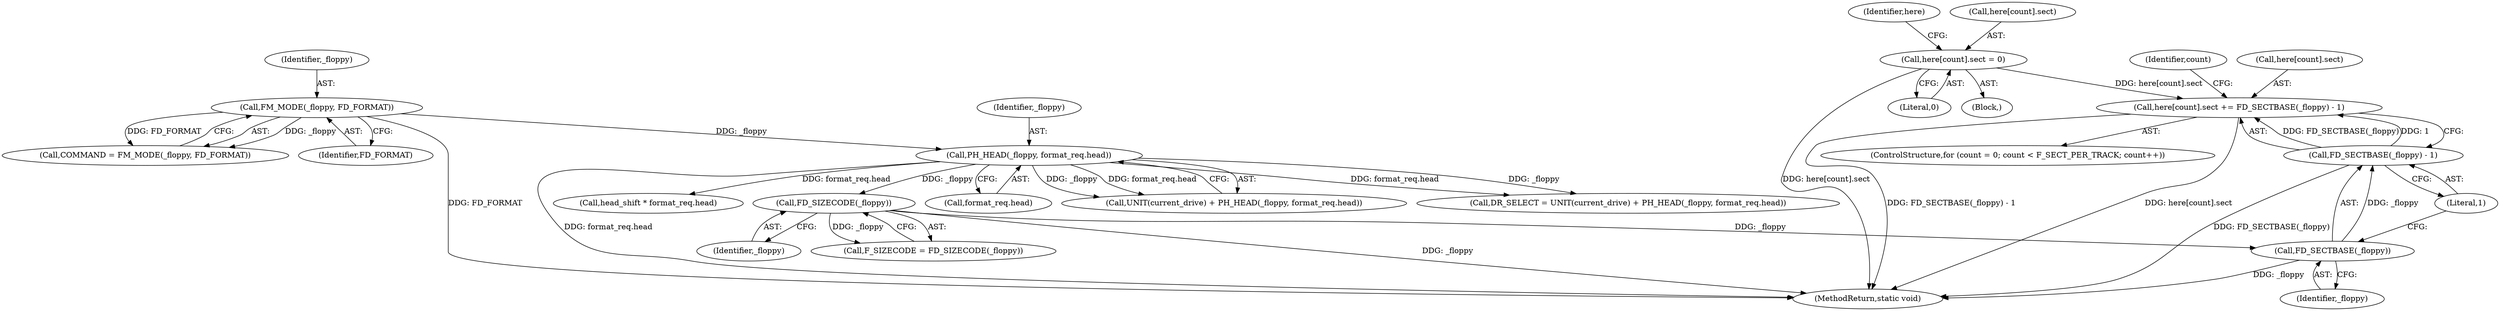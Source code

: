 digraph "0_linux_f3554aeb991214cbfafd17d55e2bfddb50282e32_0@array" {
"1000351" [label="(Call,here[count].sect += FD_SECTBASE(_floppy) - 1)"];
"1000357" [label="(Call,FD_SECTBASE(_floppy) - 1)"];
"1000358" [label="(Call,FD_SECTBASE(_floppy))"];
"1000169" [label="(Call,FD_SIZECODE(_floppy))"];
"1000162" [label="(Call,PH_HEAD(_floppy, format_req.head))"];
"1000154" [label="(Call,FM_MODE(_floppy, FD_FORMAT))"];
"1000272" [label="(Call,here[count].sect = 0)"];
"1000253" [label="(Block,)"];
"1000350" [label="(Identifier,count)"];
"1000170" [label="(Identifier,_floppy)"];
"1000359" [label="(Identifier,_floppy)"];
"1000163" [label="(Identifier,_floppy)"];
"1000169" [label="(Call,FD_SIZECODE(_floppy))"];
"1000282" [label="(Identifier,here)"];
"1000159" [label="(Call,UNIT(current_drive) + PH_HEAD(_floppy, format_req.head))"];
"1000162" [label="(Call,PH_HEAD(_floppy, format_req.head))"];
"1000358" [label="(Call,FD_SECTBASE(_floppy))"];
"1000167" [label="(Call,F_SIZECODE = FD_SIZECODE(_floppy))"];
"1000156" [label="(Identifier,FD_FORMAT)"];
"1000273" [label="(Call,here[count].sect)"];
"1000157" [label="(Call,DR_SELECT = UNIT(current_drive) + PH_HEAD(_floppy, format_req.head))"];
"1000155" [label="(Identifier,_floppy)"];
"1000352" [label="(Call,here[count].sect)"];
"1000227" [label="(Call,head_shift * format_req.head)"];
"1000272" [label="(Call,here[count].sect = 0)"];
"1000152" [label="(Call,COMMAND = FM_MODE(_floppy, FD_FORMAT))"];
"1000342" [label="(ControlStructure,for (count = 0; count < F_SECT_PER_TRACK; count++))"];
"1000351" [label="(Call,here[count].sect += FD_SECTBASE(_floppy) - 1)"];
"1000361" [label="(MethodReturn,static void)"];
"1000164" [label="(Call,format_req.head)"];
"1000278" [label="(Literal,0)"];
"1000360" [label="(Literal,1)"];
"1000154" [label="(Call,FM_MODE(_floppy, FD_FORMAT))"];
"1000357" [label="(Call,FD_SECTBASE(_floppy) - 1)"];
"1000351" -> "1000342"  [label="AST: "];
"1000351" -> "1000357"  [label="CFG: "];
"1000352" -> "1000351"  [label="AST: "];
"1000357" -> "1000351"  [label="AST: "];
"1000350" -> "1000351"  [label="CFG: "];
"1000351" -> "1000361"  [label="DDG: FD_SECTBASE(_floppy) - 1"];
"1000351" -> "1000361"  [label="DDG: here[count].sect"];
"1000357" -> "1000351"  [label="DDG: FD_SECTBASE(_floppy)"];
"1000357" -> "1000351"  [label="DDG: 1"];
"1000272" -> "1000351"  [label="DDG: here[count].sect"];
"1000357" -> "1000360"  [label="CFG: "];
"1000358" -> "1000357"  [label="AST: "];
"1000360" -> "1000357"  [label="AST: "];
"1000357" -> "1000361"  [label="DDG: FD_SECTBASE(_floppy)"];
"1000358" -> "1000357"  [label="DDG: _floppy"];
"1000358" -> "1000359"  [label="CFG: "];
"1000359" -> "1000358"  [label="AST: "];
"1000360" -> "1000358"  [label="CFG: "];
"1000358" -> "1000361"  [label="DDG: _floppy"];
"1000169" -> "1000358"  [label="DDG: _floppy"];
"1000169" -> "1000167"  [label="AST: "];
"1000169" -> "1000170"  [label="CFG: "];
"1000170" -> "1000169"  [label="AST: "];
"1000167" -> "1000169"  [label="CFG: "];
"1000169" -> "1000361"  [label="DDG: _floppy"];
"1000169" -> "1000167"  [label="DDG: _floppy"];
"1000162" -> "1000169"  [label="DDG: _floppy"];
"1000162" -> "1000159"  [label="AST: "];
"1000162" -> "1000164"  [label="CFG: "];
"1000163" -> "1000162"  [label="AST: "];
"1000164" -> "1000162"  [label="AST: "];
"1000159" -> "1000162"  [label="CFG: "];
"1000162" -> "1000361"  [label="DDG: format_req.head"];
"1000162" -> "1000157"  [label="DDG: _floppy"];
"1000162" -> "1000157"  [label="DDG: format_req.head"];
"1000162" -> "1000159"  [label="DDG: _floppy"];
"1000162" -> "1000159"  [label="DDG: format_req.head"];
"1000154" -> "1000162"  [label="DDG: _floppy"];
"1000162" -> "1000227"  [label="DDG: format_req.head"];
"1000154" -> "1000152"  [label="AST: "];
"1000154" -> "1000156"  [label="CFG: "];
"1000155" -> "1000154"  [label="AST: "];
"1000156" -> "1000154"  [label="AST: "];
"1000152" -> "1000154"  [label="CFG: "];
"1000154" -> "1000361"  [label="DDG: FD_FORMAT"];
"1000154" -> "1000152"  [label="DDG: _floppy"];
"1000154" -> "1000152"  [label="DDG: FD_FORMAT"];
"1000272" -> "1000253"  [label="AST: "];
"1000272" -> "1000278"  [label="CFG: "];
"1000273" -> "1000272"  [label="AST: "];
"1000278" -> "1000272"  [label="AST: "];
"1000282" -> "1000272"  [label="CFG: "];
"1000272" -> "1000361"  [label="DDG: here[count].sect"];
}
